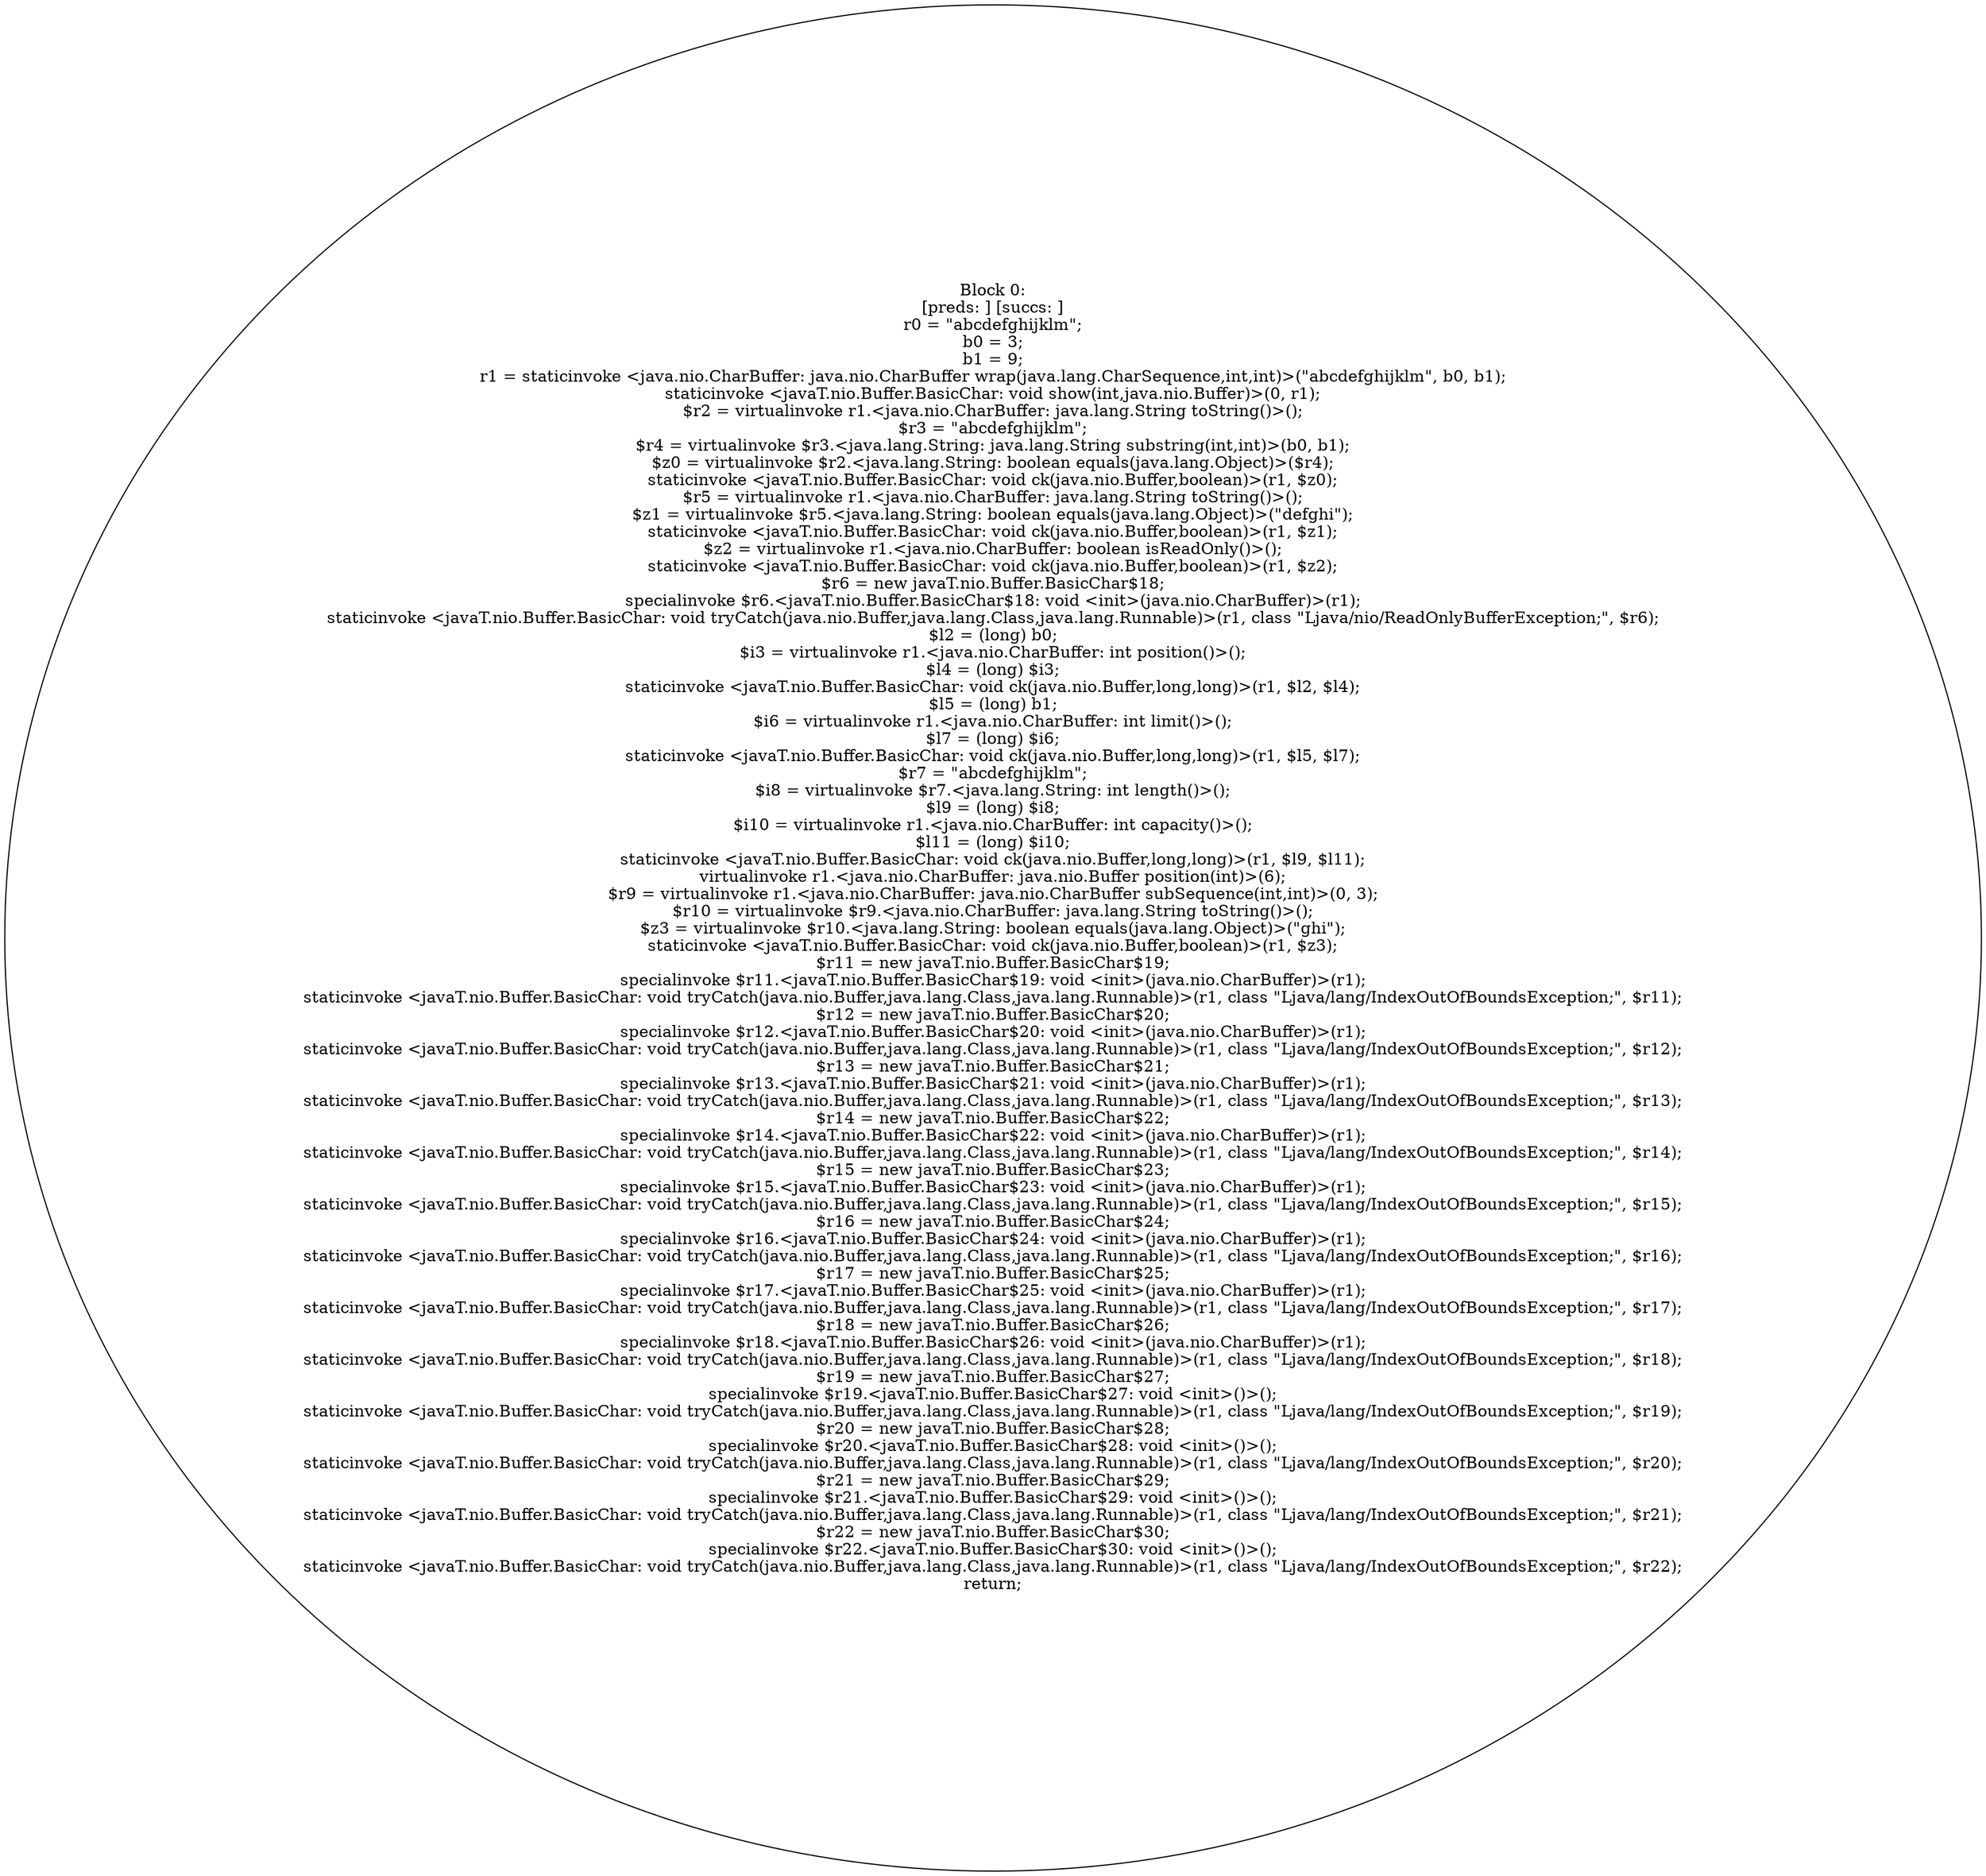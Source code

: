 digraph "unitGraph" {
    "Block 0:
[preds: ] [succs: ]
r0 = \"abcdefghijklm\";
b0 = 3;
b1 = 9;
r1 = staticinvoke <java.nio.CharBuffer: java.nio.CharBuffer wrap(java.lang.CharSequence,int,int)>(\"abcdefghijklm\", b0, b1);
staticinvoke <javaT.nio.Buffer.BasicChar: void show(int,java.nio.Buffer)>(0, r1);
$r2 = virtualinvoke r1.<java.nio.CharBuffer: java.lang.String toString()>();
$r3 = \"abcdefghijklm\";
$r4 = virtualinvoke $r3.<java.lang.String: java.lang.String substring(int,int)>(b0, b1);
$z0 = virtualinvoke $r2.<java.lang.String: boolean equals(java.lang.Object)>($r4);
staticinvoke <javaT.nio.Buffer.BasicChar: void ck(java.nio.Buffer,boolean)>(r1, $z0);
$r5 = virtualinvoke r1.<java.nio.CharBuffer: java.lang.String toString()>();
$z1 = virtualinvoke $r5.<java.lang.String: boolean equals(java.lang.Object)>(\"defghi\");
staticinvoke <javaT.nio.Buffer.BasicChar: void ck(java.nio.Buffer,boolean)>(r1, $z1);
$z2 = virtualinvoke r1.<java.nio.CharBuffer: boolean isReadOnly()>();
staticinvoke <javaT.nio.Buffer.BasicChar: void ck(java.nio.Buffer,boolean)>(r1, $z2);
$r6 = new javaT.nio.Buffer.BasicChar$18;
specialinvoke $r6.<javaT.nio.Buffer.BasicChar$18: void <init>(java.nio.CharBuffer)>(r1);
staticinvoke <javaT.nio.Buffer.BasicChar: void tryCatch(java.nio.Buffer,java.lang.Class,java.lang.Runnable)>(r1, class \"Ljava/nio/ReadOnlyBufferException;\", $r6);
$l2 = (long) b0;
$i3 = virtualinvoke r1.<java.nio.CharBuffer: int position()>();
$l4 = (long) $i3;
staticinvoke <javaT.nio.Buffer.BasicChar: void ck(java.nio.Buffer,long,long)>(r1, $l2, $l4);
$l5 = (long) b1;
$i6 = virtualinvoke r1.<java.nio.CharBuffer: int limit()>();
$l7 = (long) $i6;
staticinvoke <javaT.nio.Buffer.BasicChar: void ck(java.nio.Buffer,long,long)>(r1, $l5, $l7);
$r7 = \"abcdefghijklm\";
$i8 = virtualinvoke $r7.<java.lang.String: int length()>();
$l9 = (long) $i8;
$i10 = virtualinvoke r1.<java.nio.CharBuffer: int capacity()>();
$l11 = (long) $i10;
staticinvoke <javaT.nio.Buffer.BasicChar: void ck(java.nio.Buffer,long,long)>(r1, $l9, $l11);
virtualinvoke r1.<java.nio.CharBuffer: java.nio.Buffer position(int)>(6);
$r9 = virtualinvoke r1.<java.nio.CharBuffer: java.nio.CharBuffer subSequence(int,int)>(0, 3);
$r10 = virtualinvoke $r9.<java.nio.CharBuffer: java.lang.String toString()>();
$z3 = virtualinvoke $r10.<java.lang.String: boolean equals(java.lang.Object)>(\"ghi\");
staticinvoke <javaT.nio.Buffer.BasicChar: void ck(java.nio.Buffer,boolean)>(r1, $z3);
$r11 = new javaT.nio.Buffer.BasicChar$19;
specialinvoke $r11.<javaT.nio.Buffer.BasicChar$19: void <init>(java.nio.CharBuffer)>(r1);
staticinvoke <javaT.nio.Buffer.BasicChar: void tryCatch(java.nio.Buffer,java.lang.Class,java.lang.Runnable)>(r1, class \"Ljava/lang/IndexOutOfBoundsException;\", $r11);
$r12 = new javaT.nio.Buffer.BasicChar$20;
specialinvoke $r12.<javaT.nio.Buffer.BasicChar$20: void <init>(java.nio.CharBuffer)>(r1);
staticinvoke <javaT.nio.Buffer.BasicChar: void tryCatch(java.nio.Buffer,java.lang.Class,java.lang.Runnable)>(r1, class \"Ljava/lang/IndexOutOfBoundsException;\", $r12);
$r13 = new javaT.nio.Buffer.BasicChar$21;
specialinvoke $r13.<javaT.nio.Buffer.BasicChar$21: void <init>(java.nio.CharBuffer)>(r1);
staticinvoke <javaT.nio.Buffer.BasicChar: void tryCatch(java.nio.Buffer,java.lang.Class,java.lang.Runnable)>(r1, class \"Ljava/lang/IndexOutOfBoundsException;\", $r13);
$r14 = new javaT.nio.Buffer.BasicChar$22;
specialinvoke $r14.<javaT.nio.Buffer.BasicChar$22: void <init>(java.nio.CharBuffer)>(r1);
staticinvoke <javaT.nio.Buffer.BasicChar: void tryCatch(java.nio.Buffer,java.lang.Class,java.lang.Runnable)>(r1, class \"Ljava/lang/IndexOutOfBoundsException;\", $r14);
$r15 = new javaT.nio.Buffer.BasicChar$23;
specialinvoke $r15.<javaT.nio.Buffer.BasicChar$23: void <init>(java.nio.CharBuffer)>(r1);
staticinvoke <javaT.nio.Buffer.BasicChar: void tryCatch(java.nio.Buffer,java.lang.Class,java.lang.Runnable)>(r1, class \"Ljava/lang/IndexOutOfBoundsException;\", $r15);
$r16 = new javaT.nio.Buffer.BasicChar$24;
specialinvoke $r16.<javaT.nio.Buffer.BasicChar$24: void <init>(java.nio.CharBuffer)>(r1);
staticinvoke <javaT.nio.Buffer.BasicChar: void tryCatch(java.nio.Buffer,java.lang.Class,java.lang.Runnable)>(r1, class \"Ljava/lang/IndexOutOfBoundsException;\", $r16);
$r17 = new javaT.nio.Buffer.BasicChar$25;
specialinvoke $r17.<javaT.nio.Buffer.BasicChar$25: void <init>(java.nio.CharBuffer)>(r1);
staticinvoke <javaT.nio.Buffer.BasicChar: void tryCatch(java.nio.Buffer,java.lang.Class,java.lang.Runnable)>(r1, class \"Ljava/lang/IndexOutOfBoundsException;\", $r17);
$r18 = new javaT.nio.Buffer.BasicChar$26;
specialinvoke $r18.<javaT.nio.Buffer.BasicChar$26: void <init>(java.nio.CharBuffer)>(r1);
staticinvoke <javaT.nio.Buffer.BasicChar: void tryCatch(java.nio.Buffer,java.lang.Class,java.lang.Runnable)>(r1, class \"Ljava/lang/IndexOutOfBoundsException;\", $r18);
$r19 = new javaT.nio.Buffer.BasicChar$27;
specialinvoke $r19.<javaT.nio.Buffer.BasicChar$27: void <init>()>();
staticinvoke <javaT.nio.Buffer.BasicChar: void tryCatch(java.nio.Buffer,java.lang.Class,java.lang.Runnable)>(r1, class \"Ljava/lang/IndexOutOfBoundsException;\", $r19);
$r20 = new javaT.nio.Buffer.BasicChar$28;
specialinvoke $r20.<javaT.nio.Buffer.BasicChar$28: void <init>()>();
staticinvoke <javaT.nio.Buffer.BasicChar: void tryCatch(java.nio.Buffer,java.lang.Class,java.lang.Runnable)>(r1, class \"Ljava/lang/IndexOutOfBoundsException;\", $r20);
$r21 = new javaT.nio.Buffer.BasicChar$29;
specialinvoke $r21.<javaT.nio.Buffer.BasicChar$29: void <init>()>();
staticinvoke <javaT.nio.Buffer.BasicChar: void tryCatch(java.nio.Buffer,java.lang.Class,java.lang.Runnable)>(r1, class \"Ljava/lang/IndexOutOfBoundsException;\", $r21);
$r22 = new javaT.nio.Buffer.BasicChar$30;
specialinvoke $r22.<javaT.nio.Buffer.BasicChar$30: void <init>()>();
staticinvoke <javaT.nio.Buffer.BasicChar: void tryCatch(java.nio.Buffer,java.lang.Class,java.lang.Runnable)>(r1, class \"Ljava/lang/IndexOutOfBoundsException;\", $r22);
return;
"
}
